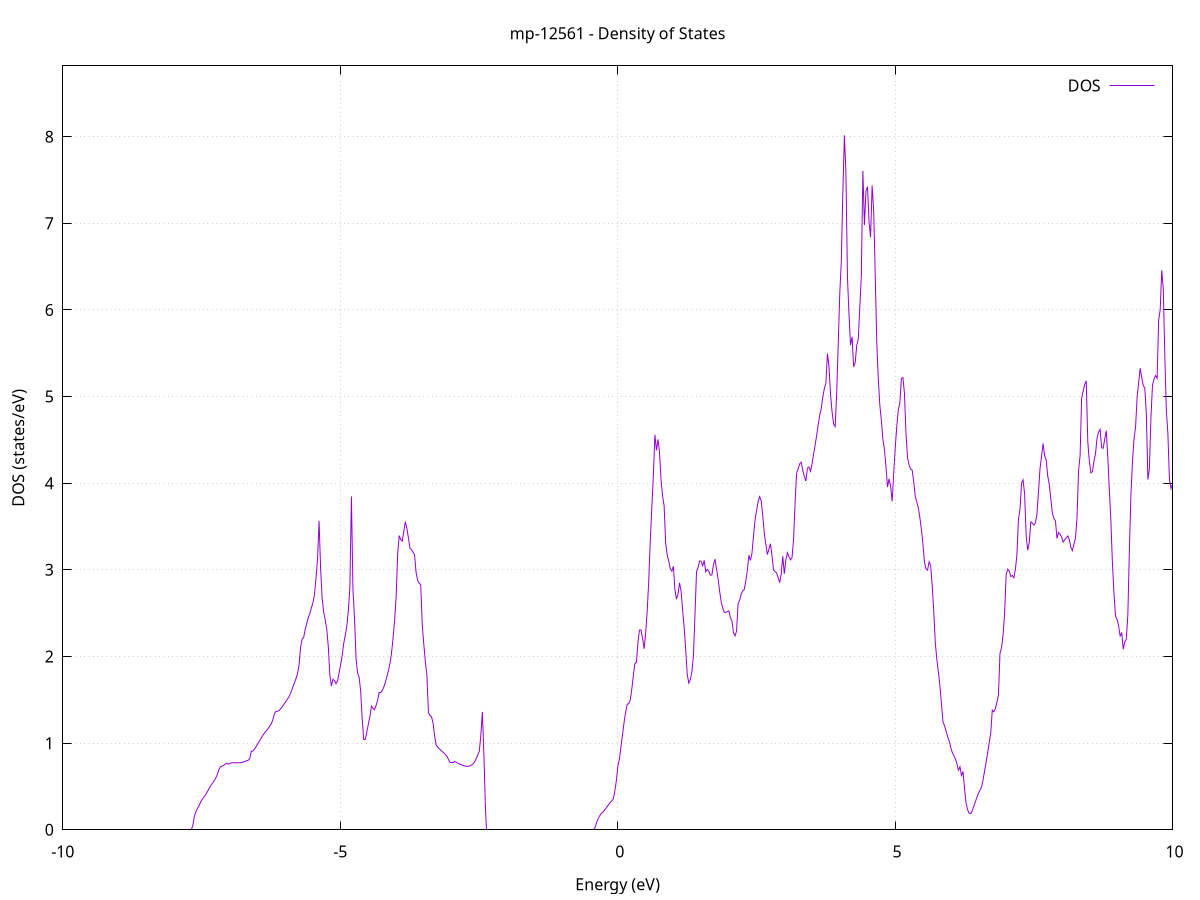 set title 'mp-12561 - Density of States'
set xlabel 'Energy (eV)'
set ylabel 'DOS (states/eV)'
set grid
set xrange [-10:10]
set yrange [0:8.817]
set xzeroaxis lt -1
set terminal png size 800,600
set output 'mp-12561_dos_gnuplot.png'
plot '-' using 1:2 with lines title 'DOS'
-30.897000 0.000000
-30.869300 0.000000
-30.841500 0.000000
-30.813700 0.000000
-30.786000 0.000000
-30.758200 0.000000
-30.730400 0.000000
-30.702700 0.000000
-30.674900 0.000000
-30.647100 0.000000
-30.619400 0.000000
-30.591600 0.000000
-30.563900 0.000000
-30.536100 0.000000
-30.508300 0.000000
-30.480600 0.000000
-30.452800 0.000000
-30.425000 0.000000
-30.397300 0.000000
-30.369500 0.000000
-30.341700 0.000000
-30.314000 0.000000
-30.286200 0.000000
-30.258400 0.000000
-30.230700 0.000000
-30.202900 0.000000
-30.175100 0.000000
-30.147400 0.000000
-30.119600 0.000000
-30.091900 0.000000
-30.064100 0.000000
-30.036300 0.000000
-30.008600 0.000000
-29.980800 0.000000
-29.953000 0.000000
-29.925300 0.000000
-29.897500 0.000000
-29.869700 0.000000
-29.842000 0.000000
-29.814200 0.000000
-29.786400 0.000000
-29.758700 0.000000
-29.730900 0.000000
-29.703100 0.000000
-29.675400 0.000000
-29.647600 0.000000
-29.619900 0.000000
-29.592100 0.000000
-29.564300 0.000000
-29.536600 0.000000
-29.508800 0.000000
-29.481000 0.000000
-29.453300 0.000000
-29.425500 0.000000
-29.397700 0.000000
-29.370000 0.000000
-29.342200 0.000000
-29.314400 0.000000
-29.286700 0.000000
-29.258900 0.000000
-29.231100 0.000000
-29.203400 0.000000
-29.175600 0.000000
-29.147800 0.000000
-29.120100 0.000000
-29.092300 0.000000
-29.064600 0.000000
-29.036800 0.000000
-29.009000 0.000000
-28.981300 0.000000
-28.953500 0.000000
-28.925700 0.000000
-28.898000 0.000000
-28.870200 0.000000
-28.842400 0.000000
-28.814700 0.000000
-28.786900 0.000000
-28.759100 0.000000
-28.731400 0.000000
-28.703600 0.000000
-28.675800 0.000000
-28.648100 0.000000
-28.620300 0.000000
-28.592600 0.000000
-28.564800 0.000000
-28.537000 0.000000
-28.509300 0.000000
-28.481500 0.000000
-28.453700 0.000000
-28.426000 0.000000
-28.398200 0.000000
-28.370400 32.715200
-28.342700 74.365400
-28.314900 27.890900
-28.287100 73.433300
-28.259400 43.591100
-28.231600 28.335400
-28.203800 12.433100
-28.176100 0.000000
-28.148300 0.000000
-28.120600 0.000000
-28.092800 0.000000
-28.065000 0.000000
-28.037300 0.000000
-28.009500 0.000000
-27.981700 0.000000
-27.954000 0.000000
-27.926200 0.000000
-27.898400 0.000000
-27.870700 0.000000
-27.842900 0.000000
-27.815100 0.000000
-27.787400 0.000000
-27.759600 0.000000
-27.731800 0.000000
-27.704100 0.000000
-27.676300 0.000000
-27.648600 0.000000
-27.620800 0.000000
-27.593000 0.000000
-27.565300 0.000000
-27.537500 0.000000
-27.509700 0.000000
-27.482000 0.000000
-27.454200 0.000000
-27.426400 0.000000
-27.398700 0.000000
-27.370900 0.000000
-27.343100 0.000000
-27.315400 0.000000
-27.287600 0.000000
-27.259800 0.000000
-27.232100 0.000000
-27.204300 0.000000
-27.176500 0.000000
-27.148800 0.000000
-27.121000 0.000000
-27.093300 0.000000
-27.065500 0.000000
-27.037700 0.000000
-27.010000 0.000000
-26.982200 0.000000
-26.954400 0.000000
-26.926700 0.000000
-26.898900 0.000000
-26.871100 0.000000
-26.843400 0.000000
-26.815600 0.000000
-26.787800 0.000000
-26.760100 0.000000
-26.732300 0.000000
-26.704500 0.000000
-26.676800 0.000000
-26.649000 0.000000
-26.621300 0.000000
-26.593500 0.000000
-26.565700 0.000000
-26.538000 0.000000
-26.510200 0.000000
-26.482400 0.000000
-26.454700 0.000000
-26.426900 0.000000
-26.399100 0.000000
-26.371400 0.000000
-26.343600 0.000000
-26.315800 0.000000
-26.288100 0.000000
-26.260300 0.000000
-26.232500 0.000000
-26.204800 0.000000
-26.177000 0.000000
-26.149300 0.000000
-26.121500 0.000000
-26.093700 0.000000
-26.066000 0.000000
-26.038200 0.000000
-26.010400 0.000000
-25.982700 0.000000
-25.954900 0.000000
-25.927100 0.000000
-25.899400 0.000000
-25.871600 0.000000
-25.843800 0.000000
-25.816100 0.000000
-25.788300 0.000000
-25.760500 0.000000
-25.732800 0.000000
-25.705000 0.000000
-25.677200 0.000000
-25.649500 0.000000
-25.621700 0.000000
-25.594000 0.000000
-25.566200 0.000000
-25.538400 0.000000
-25.510700 0.000000
-25.482900 0.000000
-25.455100 0.000000
-25.427400 0.000000
-25.399600 0.000000
-25.371800 0.000000
-25.344100 0.000000
-25.316300 0.000000
-25.288500 0.000000
-25.260800 0.000000
-25.233000 0.000000
-25.205200 0.000000
-25.177500 0.000000
-25.149700 0.000000
-25.122000 0.000000
-25.094200 0.000000
-25.066400 0.000000
-25.038700 0.000000
-25.010900 0.000000
-24.983100 0.000000
-24.955400 0.000000
-24.927600 0.000000
-24.899800 0.000000
-24.872100 0.000000
-24.844300 0.000000
-24.816500 0.000000
-24.788800 0.000000
-24.761000 0.000000
-24.733200 0.000000
-24.705500 0.000000
-24.677700 0.000000
-24.650000 0.000000
-24.622200 0.000000
-24.594400 0.000000
-24.566700 0.000000
-24.538900 0.000000
-24.511100 0.000000
-24.483400 0.000000
-24.455600 0.000000
-24.427800 0.000000
-24.400100 0.000000
-24.372300 0.000000
-24.344500 0.000000
-24.316800 0.000000
-24.289000 0.000000
-24.261200 0.000000
-24.233500 0.000000
-24.205700 0.000000
-24.178000 0.000000
-24.150200 0.000000
-24.122400 0.000000
-24.094700 0.000000
-24.066900 0.000000
-24.039100 0.000000
-24.011400 0.000000
-23.983600 0.000000
-23.955800 0.000000
-23.928100 0.000000
-23.900300 0.000000
-23.872500 0.000000
-23.844800 0.000000
-23.817000 0.000000
-23.789200 0.000000
-23.761500 0.000000
-23.733700 0.000000
-23.705900 0.000000
-23.678200 0.000000
-23.650400 0.000000
-23.622700 0.000000
-23.594900 0.000000
-23.567100 0.000000
-23.539400 0.000000
-23.511600 0.000000
-23.483800 0.000000
-23.456100 0.000000
-23.428300 0.000000
-23.400500 0.000000
-23.372800 0.000000
-23.345000 0.000000
-23.317200 0.000000
-23.289500 0.000000
-23.261700 0.000000
-23.233900 0.000000
-23.206200 0.000000
-23.178400 0.000000
-23.150700 0.000000
-23.122900 0.000000
-23.095100 0.000000
-23.067400 0.000000
-23.039600 0.000000
-23.011800 0.000000
-22.984100 0.000000
-22.956300 0.000000
-22.928500 0.000000
-22.900800 0.000000
-22.873000 0.000000
-22.845200 0.000000
-22.817500 0.000000
-22.789700 0.000000
-22.761900 0.000000
-22.734200 0.000000
-22.706400 0.000000
-22.678700 0.000000
-22.650900 0.000000
-22.623100 0.000000
-22.595400 0.000000
-22.567600 0.000000
-22.539800 0.000000
-22.512100 0.000000
-22.484300 0.000000
-22.456500 0.000000
-22.428800 0.000000
-22.401000 0.000000
-22.373200 0.000000
-22.345500 0.000000
-22.317700 0.000000
-22.289900 0.000000
-22.262200 0.000000
-22.234400 0.000000
-22.206700 0.000000
-22.178900 0.000000
-22.151100 0.000000
-22.123400 0.000000
-22.095600 0.000000
-22.067800 0.000000
-22.040100 0.000000
-22.012300 0.000000
-21.984500 0.000000
-21.956800 0.000000
-21.929000 0.000000
-21.901200 0.000000
-21.873500 0.000000
-21.845700 0.000000
-21.817900 0.000000
-21.790200 0.000000
-21.762400 0.000000
-21.734600 0.000000
-21.706900 0.000000
-21.679100 0.000000
-21.651400 0.000000
-21.623600 0.000000
-21.595800 0.000000
-21.568100 0.000000
-21.540300 0.000000
-21.512500 0.000000
-21.484800 0.000000
-21.457000 0.000000
-21.429200 0.000000
-21.401500 0.000000
-21.373700 0.000000
-21.345900 0.000000
-21.318200 0.000000
-21.290400 0.000000
-21.262600 0.000000
-21.234900 0.000000
-21.207100 0.000000
-21.179400 0.000000
-21.151600 0.000000
-21.123800 0.000000
-21.096100 0.000000
-21.068300 0.000000
-21.040500 0.000000
-21.012800 0.000000
-20.985000 0.000000
-20.957200 0.000000
-20.929500 0.000000
-20.901700 0.000000
-20.873900 0.000000
-20.846200 0.000000
-20.818400 0.000000
-20.790600 0.000000
-20.762900 0.000000
-20.735100 0.000000
-20.707400 0.000000
-20.679600 0.000000
-20.651800 0.000000
-20.624100 0.000000
-20.596300 0.000000
-20.568500 0.000000
-20.540800 0.000000
-20.513000 0.000000
-20.485200 0.000000
-20.457500 0.000000
-20.429700 0.000000
-20.401900 0.000000
-20.374200 0.000000
-20.346400 0.000000
-20.318600 0.000000
-20.290900 0.000000
-20.263100 0.000000
-20.235300 0.000000
-20.207600 0.000000
-20.179800 0.000000
-20.152100 0.000000
-20.124300 0.000000
-20.096500 0.000000
-20.068800 0.000000
-20.041000 0.000000
-20.013200 0.000000
-19.985500 0.000000
-19.957700 0.000000
-19.929900 0.000000
-19.902200 0.000000
-19.874400 0.000000
-19.846600 0.000000
-19.818900 0.000000
-19.791100 0.000000
-19.763300 0.000000
-19.735600 0.000000
-19.707800 0.000000
-19.680100 0.000000
-19.652300 0.000000
-19.624500 0.000000
-19.596800 0.000000
-19.569000 0.000000
-19.541200 0.000000
-19.513500 0.000000
-19.485700 0.000000
-19.457900 0.000000
-19.430200 0.000000
-19.402400 0.000000
-19.374600 0.000000
-19.346900 0.000000
-19.319100 0.000000
-19.291300 0.000000
-19.263600 0.000000
-19.235800 0.000000
-19.208100 0.000000
-19.180300 0.000000
-19.152500 0.000000
-19.124800 0.000000
-19.097000 0.000000
-19.069200 0.000000
-19.041500 0.000000
-19.013700 0.000000
-18.985900 0.000000
-18.958200 0.000000
-18.930400 0.000000
-18.902600 0.000000
-18.874900 0.000000
-18.847100 0.000000
-18.819300 0.000000
-18.791600 0.000000
-18.763800 0.000000
-18.736100 0.000000
-18.708300 0.000000
-18.680500 0.000000
-18.652800 0.000000
-18.625000 0.000000
-18.597200 0.000000
-18.569500 0.000000
-18.541700 0.000000
-18.513900 0.000000
-18.486200 0.000000
-18.458400 0.000000
-18.430600 0.000000
-18.402900 0.000000
-18.375100 0.000000
-18.347300 0.000000
-18.319600 0.000000
-18.291800 0.000000
-18.264000 0.000000
-18.236300 0.000000
-18.208500 0.000000
-18.180800 0.000000
-18.153000 0.000000
-18.125200 0.000000
-18.097500 0.000000
-18.069700 0.000000
-18.041900 0.000000
-18.014200 0.000000
-17.986400 0.000000
-17.958600 0.000000
-17.930900 0.000000
-17.903100 0.000000
-17.875300 0.000000
-17.847600 0.000000
-17.819800 0.000000
-17.792000 0.000000
-17.764300 0.000000
-17.736500 0.000000
-17.708800 0.000000
-17.681000 0.000000
-17.653200 0.000000
-17.625500 0.000000
-17.597700 0.000000
-17.569900 0.000000
-17.542200 0.000000
-17.514400 0.000000
-17.486600 0.000000
-17.458900 0.000000
-17.431100 0.000000
-17.403300 0.000000
-17.375600 0.000000
-17.347800 0.000000
-17.320000 0.000000
-17.292300 0.000000
-17.264500 0.000000
-17.236800 0.000000
-17.209000 0.000000
-17.181200 0.000000
-17.153500 0.000000
-17.125700 0.000000
-17.097900 0.000000
-17.070200 0.000000
-17.042400 0.000000
-17.014600 0.000000
-16.986900 0.000000
-16.959100 0.000000
-16.931300 0.000000
-16.903600 0.000000
-16.875800 0.000000
-16.848000 0.000000
-16.820300 0.000000
-16.792500 0.000000
-16.764800 0.000000
-16.737000 0.000000
-16.709200 0.000000
-16.681500 0.000000
-16.653700 0.000000
-16.625900 0.000000
-16.598200 0.000000
-16.570400 0.000000
-16.542600 0.000000
-16.514900 0.000000
-16.487100 0.000000
-16.459300 0.000000
-16.431600 0.000000
-16.403800 0.000000
-16.376000 0.000000
-16.348300 0.000000
-16.320500 0.000000
-16.292700 0.000000
-16.265000 0.000000
-16.237200 0.000000
-16.209500 0.000000
-16.181700 0.000000
-16.153900 0.000000
-16.126200 0.000000
-16.098400 0.000000
-16.070600 0.000000
-16.042900 0.000000
-16.015100 0.000000
-15.987300 0.000000
-15.959600 0.000000
-15.931800 0.000000
-15.904000 0.000000
-15.876300 0.000000
-15.848500 0.000000
-15.820700 0.000000
-15.793000 0.000000
-15.765200 0.000000
-15.737500 0.000000
-15.709700 0.000000
-15.681900 0.000000
-15.654200 0.000000
-15.626400 0.000000
-15.598600 0.000000
-15.570900 0.000000
-15.543100 0.000000
-15.515300 0.000000
-15.487600 0.000000
-15.459800 0.000000
-15.432000 0.000000
-15.404300 0.000000
-15.376500 0.000000
-15.348700 0.000000
-15.321000 0.000000
-15.293200 0.000000
-15.265500 0.000000
-15.237700 0.000000
-15.209900 0.000000
-15.182200 0.000000
-15.154400 0.000000
-15.126600 0.000000
-15.098900 0.000000
-15.071100 0.000000
-15.043300 0.000000
-15.015600 0.000000
-14.987800 0.000000
-14.960000 0.000000
-14.932300 0.000000
-14.904500 0.000000
-14.876700 0.000000
-14.849000 0.000000
-14.821200 0.000000
-14.793400 0.000000
-14.765700 0.000000
-14.737900 0.000000
-14.710200 0.000000
-14.682400 0.000000
-14.654600 0.000000
-14.626900 0.000000
-14.599100 0.000000
-14.571300 0.000000
-14.543600 0.000000
-14.515800 0.000000
-14.488000 0.000000
-14.460300 0.000000
-14.432500 0.000000
-14.404700 0.000000
-14.377000 0.000000
-14.349200 0.000000
-14.321400 0.000000
-14.293700 0.000000
-14.265900 0.000000
-14.238200 0.000000
-14.210400 0.000000
-14.182600 0.000000
-14.154900 0.000000
-14.127100 0.000000
-14.099300 0.000000
-14.071600 0.000000
-14.043800 0.000000
-14.016000 0.000000
-13.988300 0.000000
-13.960500 0.000000
-13.932700 0.000000
-13.905000 0.000000
-13.877200 0.000000
-13.849400 0.000000
-13.821700 0.000000
-13.793900 0.000000
-13.766200 0.000000
-13.738400 0.000000
-13.710600 0.000000
-13.682900 0.000000
-13.655100 0.000000
-13.627300 0.000000
-13.599600 0.000000
-13.571800 0.000000
-13.544000 0.000000
-13.516300 0.000000
-13.488500 0.000000
-13.460700 0.000000
-13.433000 0.000000
-13.405200 0.000000
-13.377400 0.000000
-13.349700 0.000000
-13.321900 0.000000
-13.294200 0.000000
-13.266400 0.000000
-13.238600 0.000000
-13.210900 0.000000
-13.183100 0.000000
-13.155300 0.000000
-13.127600 0.000000
-13.099800 0.000000
-13.072000 0.000000
-13.044300 0.000000
-13.016500 0.000000
-12.988700 0.000000
-12.961000 0.000000
-12.933200 0.000000
-12.905400 0.000000
-12.877700 0.000000
-12.849900 0.000000
-12.822100 0.000000
-12.794400 0.000000
-12.766600 0.000000
-12.738900 0.000000
-12.711100 0.000000
-12.683300 0.000000
-12.655600 0.000000
-12.627800 0.000000
-12.600000 0.000000
-12.572300 0.000000
-12.544500 0.000000
-12.516700 0.000000
-12.489000 0.000000
-12.461200 0.000000
-12.433400 0.000000
-12.405700 0.000000
-12.377900 0.000000
-12.350100 0.000000
-12.322400 0.000000
-12.294600 0.000000
-12.266900 0.000000
-12.239100 0.000000
-12.211300 0.000000
-12.183600 0.000000
-12.155800 0.000000
-12.128000 0.000000
-12.100300 0.000000
-12.072500 0.000000
-12.044700 0.000000
-12.017000 0.000000
-11.989200 0.000000
-11.961400 0.000000
-11.933700 0.000000
-11.905900 0.000000
-11.878100 0.000000
-11.850400 0.000000
-11.822600 0.000000
-11.794900 0.000000
-11.767100 0.000000
-11.739300 0.000000
-11.711600 0.000000
-11.683800 0.000000
-11.656000 0.000000
-11.628300 0.000000
-11.600500 0.000000
-11.572700 0.000000
-11.545000 0.000000
-11.517200 0.000000
-11.489400 0.000000
-11.461700 0.000000
-11.433900 0.000000
-11.406100 0.000000
-11.378400 0.000000
-11.350600 0.000000
-11.322900 0.000000
-11.295100 0.000000
-11.267300 0.000000
-11.239600 0.000000
-11.211800 0.000000
-11.184000 0.000000
-11.156300 0.000000
-11.128500 0.000000
-11.100700 0.000000
-11.073000 0.000000
-11.045200 0.000000
-11.017400 0.000000
-10.989700 0.000000
-10.961900 0.000000
-10.934100 0.000000
-10.906400 0.000000
-10.878600 0.000000
-10.850800 0.000000
-10.823100 0.000000
-10.795300 0.000000
-10.767600 0.000000
-10.739800 0.000000
-10.712000 0.000000
-10.684300 0.000000
-10.656500 0.000000
-10.628700 0.000000
-10.601000 0.000000
-10.573200 0.000000
-10.545400 0.000000
-10.517700 0.000000
-10.489900 0.000000
-10.462100 0.000000
-10.434400 0.000000
-10.406600 0.000000
-10.378800 0.000000
-10.351100 0.000000
-10.323300 0.000000
-10.295600 0.000000
-10.267800 0.000000
-10.240000 0.000000
-10.212300 0.000000
-10.184500 0.000000
-10.156700 0.000000
-10.129000 0.000000
-10.101200 0.000000
-10.073400 0.000000
-10.045700 0.000000
-10.017900 0.000000
-9.990100 0.000000
-9.962400 0.000000
-9.934600 0.000000
-9.906800 0.000000
-9.879100 0.000000
-9.851300 0.000000
-9.823600 0.000000
-9.795800 0.000000
-9.768000 0.000000
-9.740300 0.000000
-9.712500 0.000000
-9.684700 0.000000
-9.657000 0.000000
-9.629200 0.000000
-9.601400 0.000000
-9.573700 0.000000
-9.545900 0.000000
-9.518100 0.000000
-9.490400 0.000000
-9.462600 0.000000
-9.434800 0.000000
-9.407100 0.000000
-9.379300 0.000000
-9.351500 0.000000
-9.323800 0.000000
-9.296000 0.000000
-9.268300 0.000000
-9.240500 0.000000
-9.212700 0.000000
-9.185000 0.000000
-9.157200 0.000000
-9.129400 0.000000
-9.101700 0.000000
-9.073900 0.000000
-9.046100 0.000000
-9.018400 0.000000
-8.990600 0.000000
-8.962800 0.000000
-8.935100 0.000000
-8.907300 0.000000
-8.879500 0.000000
-8.851800 0.000000
-8.824000 0.000000
-8.796300 0.000000
-8.768500 0.000000
-8.740700 0.000000
-8.713000 0.000000
-8.685200 0.000000
-8.657400 0.000000
-8.629700 0.000000
-8.601900 0.000000
-8.574100 0.000000
-8.546400 0.000000
-8.518600 0.000000
-8.490800 0.000000
-8.463100 0.000000
-8.435300 0.000000
-8.407500 0.000000
-8.379800 0.000000
-8.352000 0.000000
-8.324300 0.000000
-8.296500 0.000000
-8.268700 0.000000
-8.241000 0.000000
-8.213200 0.000000
-8.185400 0.000000
-8.157700 0.000000
-8.129900 0.000000
-8.102100 0.000000
-8.074400 0.000000
-8.046600 0.000000
-8.018800 0.000000
-7.991100 0.000000
-7.963300 0.000000
-7.935500 0.000000
-7.907800 0.000000
-7.880000 0.000000
-7.852300 0.000000
-7.824500 0.000000
-7.796700 0.000000
-7.769000 0.000000
-7.741200 0.000000
-7.713400 0.000000
-7.685700 0.001100
-7.657900 0.044600
-7.630100 0.151600
-7.602400 0.208000
-7.574600 0.243400
-7.546800 0.276500
-7.519100 0.314300
-7.491300 0.347500
-7.463500 0.371000
-7.435800 0.396700
-7.408000 0.424600
-7.380200 0.456300
-7.352500 0.488700
-7.324700 0.517600
-7.297000 0.542000
-7.269200 0.570000
-7.241400 0.599700
-7.213700 0.639700
-7.185900 0.693700
-7.158100 0.727800
-7.130400 0.736000
-7.102600 0.742600
-7.074800 0.755700
-7.047100 0.769400
-7.019300 0.757200
-6.991500 0.764100
-6.963800 0.771800
-6.936000 0.773900
-6.908200 0.773000
-6.880500 0.772100
-6.852700 0.772800
-6.825000 0.773800
-6.797200 0.774900
-6.769400 0.777200
-6.741700 0.784000
-6.713900 0.790500
-6.686100 0.796400
-6.658400 0.801300
-6.630600 0.821400
-6.602800 0.907800
-6.575100 0.907400
-6.547300 0.931100
-6.519500 0.956300
-6.491800 0.985800
-6.464000 1.015500
-6.436200 1.044900
-6.408500 1.075300
-6.380700 1.101900
-6.353000 1.127100
-6.325200 1.147700
-6.297400 1.171700
-6.269700 1.197900
-6.241900 1.223100
-6.214100 1.271000
-6.186400 1.336400
-6.158600 1.367300
-6.130800 1.367200
-6.103100 1.375300
-6.075300 1.394800
-6.047500 1.417800
-6.019800 1.443900
-5.992000 1.469900
-5.964200 1.496000
-5.936500 1.523000
-5.908700 1.553400
-5.881000 1.597600
-5.853200 1.649200
-5.825400 1.696800
-5.797700 1.743200
-5.769900 1.804000
-5.742100 1.899500
-5.714400 2.106000
-5.686600 2.202100
-5.658800 2.220300
-5.631100 2.313800
-5.603300 2.381600
-5.575500 2.450500
-5.547800 2.493300
-5.520000 2.562400
-5.492200 2.617000
-5.464500 2.712100
-5.436700 2.902000
-5.408900 3.122900
-5.381200 3.566300
-5.353400 3.011400
-5.325700 2.672000
-5.297900 2.512600
-5.270100 2.420900
-5.242400 2.315000
-5.214600 2.111800
-5.186800 1.785200
-5.159100 1.658700
-5.131300 1.737200
-5.103500 1.721000
-5.075800 1.686100
-5.048000 1.718100
-5.020200 1.813800
-4.992500 1.903800
-4.964700 2.010700
-4.936900 2.151800
-4.909200 2.245700
-4.881400 2.346600
-4.853700 2.526200
-4.825900 2.799700
-4.798100 3.847700
-4.770400 2.769800
-4.742600 2.448500
-4.714800 1.976000
-4.687100 1.809300
-4.659300 1.759400
-4.631500 1.601800
-4.603800 1.277300
-4.576000 1.041800
-4.548200 1.042000
-4.520500 1.129400
-4.492700 1.221800
-4.464900 1.307800
-4.437200 1.426300
-4.409400 1.401300
-4.381700 1.385000
-4.353900 1.435200
-4.326100 1.493200
-4.298400 1.584900
-4.270600 1.584500
-4.242800 1.607900
-4.215100 1.645700
-4.187300 1.701900
-4.159500 1.764600
-4.131800 1.836700
-4.104000 1.916700
-4.076200 2.035900
-4.048500 2.206500
-4.020700 2.410200
-3.992900 2.679000
-3.965200 3.177400
-3.937400 3.395400
-3.909600 3.348600
-3.881900 3.333300
-3.854100 3.443100
-3.826400 3.556800
-3.798600 3.478100
-3.770800 3.369100
-3.743100 3.250400
-3.715300 3.232600
-3.687500 3.204500
-3.659800 3.171400
-3.632000 2.966600
-3.604200 2.875900
-3.576500 2.844000
-3.548700 2.828700
-3.520900 2.354600
-3.493200 2.137800
-3.465400 1.940500
-3.437600 1.780300
-3.409900 1.349000
-3.382100 1.318900
-3.354400 1.305000
-3.326600 1.228100
-3.298800 1.083300
-3.271100 0.977700
-3.243300 0.953100
-3.215500 0.936000
-3.187800 0.919300
-3.160000 0.902700
-3.132200 0.886200
-3.104500 0.869800
-3.076700 0.847700
-3.048900 0.811000
-3.021200 0.776800
-2.993400 0.776500
-2.965600 0.776200
-2.937900 0.789300
-2.910100 0.779100
-2.882400 0.769300
-2.854600 0.760400
-2.826800 0.752300
-2.799100 0.745200
-2.771300 0.738600
-2.743500 0.735000
-2.715800 0.732000
-2.688000 0.732700
-2.660200 0.739000
-2.632500 0.748400
-2.604700 0.761300
-2.576900 0.784300
-2.549200 0.822400
-2.521400 0.863300
-2.493600 0.904200
-2.465900 1.090000
-2.438100 1.359700
-2.410400 0.861000
-2.382600 0.250900
-2.354800 0.000000
-2.327100 0.000000
-2.299300 0.000000
-2.271500 0.000000
-2.243800 0.000000
-2.216000 0.000000
-2.188200 0.000000
-2.160500 0.000000
-2.132700 0.000000
-2.104900 0.000000
-2.077200 0.000000
-2.049400 0.000000
-2.021600 0.000000
-1.993900 0.000000
-1.966100 0.000000
-1.938300 0.000000
-1.910600 0.000000
-1.882800 0.000000
-1.855100 0.000000
-1.827300 0.000000
-1.799500 0.000000
-1.771800 0.000000
-1.744000 0.000000
-1.716200 0.000000
-1.688500 0.000000
-1.660700 0.000000
-1.632900 0.000000
-1.605200 0.000000
-1.577400 0.000000
-1.549600 0.000000
-1.521900 0.000000
-1.494100 0.000000
-1.466300 0.000000
-1.438600 0.000000
-1.410800 0.000000
-1.383100 0.000000
-1.355300 0.000000
-1.327500 0.000000
-1.299800 0.000000
-1.272000 0.000000
-1.244200 0.000000
-1.216500 0.000000
-1.188700 0.000000
-1.160900 0.000000
-1.133200 0.000000
-1.105400 0.000000
-1.077600 0.000000
-1.049900 0.000000
-1.022100 0.000000
-0.994300 0.000000
-0.966600 0.000000
-0.938800 0.000000
-0.911100 0.000000
-0.883300 0.000000
-0.855500 0.000000
-0.827800 0.000000
-0.800000 0.000000
-0.772200 0.000000
-0.744500 0.000000
-0.716700 0.000000
-0.688900 0.000000
-0.661200 0.000000
-0.633400 0.000000
-0.605600 0.000000
-0.577900 0.000000
-0.550100 0.000000
-0.522300 0.000000
-0.494600 0.000000
-0.466800 0.000000
-0.439100 0.000000
-0.411300 0.019300
-0.383500 0.075400
-0.355800 0.121300
-0.328000 0.157200
-0.300200 0.182400
-0.272500 0.197900
-0.244700 0.219600
-0.216900 0.243100
-0.189200 0.268100
-0.161400 0.292400
-0.133600 0.313900
-0.105900 0.333800
-0.078100 0.356500
-0.050300 0.448600
-0.022600 0.569400
0.005200 0.737500
0.033000 0.820800
0.060700 0.967200
0.088500 1.103900
0.116200 1.240100
0.144000 1.357100
0.171800 1.450500
0.199500 1.454300
0.227300 1.498000
0.255100 1.623100
0.282800 1.779100
0.310600 1.920100
0.338400 1.933100
0.366100 2.164200
0.393900 2.305500
0.421700 2.305300
0.449400 2.209600
0.477200 2.089100
0.505000 2.270200
0.532700 2.523300
0.560500 2.873700
0.588200 3.338100
0.616000 3.724500
0.643800 4.087200
0.671500 4.560200
0.699300 4.379500
0.727100 4.506200
0.754800 4.354300
0.782600 4.029500
0.810400 3.852500
0.838100 3.735200
0.865900 3.304600
0.893700 3.169400
0.921400 3.098400
0.949200 3.012900
0.977000 2.984900
1.004700 3.040300
1.032500 2.771100
1.060200 2.661000
1.088000 2.722300
1.115800 2.849300
1.143500 2.755200
1.171300 2.534600
1.199100 2.336100
1.226800 2.072100
1.254600 1.792200
1.282400 1.692500
1.310100 1.734400
1.337900 1.823500
1.365700 2.004900
1.393400 2.475500
1.421200 2.975300
1.449000 3.029500
1.476700 3.102600
1.504500 3.098000
1.532300 3.047200
1.560000 3.108500
1.587800 2.978500
1.615500 3.005300
1.643300 2.982500
1.671100 2.939200
1.698800 2.939800
1.726600 3.056200
1.754400 3.123400
1.782100 3.009400
1.809900 2.898400
1.837700 2.755300
1.865400 2.635800
1.893200 2.559100
1.921000 2.509800
1.948700 2.508800
1.976500 2.518700
2.004300 2.525800
2.032000 2.449400
2.059800 2.410800
2.087500 2.275000
2.115300 2.237700
2.143100 2.293700
2.170800 2.611200
2.198600 2.648700
2.226400 2.721000
2.254100 2.757800
2.281900 2.773300
2.309700 2.874700
2.337400 2.992200
2.365200 3.169200
2.393000 3.107900
2.420700 3.191900
2.448500 3.390900
2.476300 3.576700
2.504000 3.686500
2.531800 3.787200
2.559500 3.845200
2.587300 3.797600
2.615100 3.625500
2.642800 3.427100
2.670600 3.294500
2.698400 3.176700
2.726100 3.238600
2.753900 3.301800
2.781700 3.165500
2.809400 2.999000
2.837200 2.979400
2.865000 2.965500
2.892700 2.910200
2.920500 2.853000
2.948300 2.952900
2.976000 3.158000
3.003800 2.954600
3.031500 3.116500
3.059300 3.199100
3.087100 3.152400
3.114800 3.115500
3.142600 3.140300
3.170400 3.348300
3.198100 3.783400
3.225900 4.117400
3.253700 4.166700
3.281400 4.225800
3.309200 4.242800
3.337000 4.148600
3.364700 4.078400
3.392500 4.024900
3.420300 4.174500
3.448000 4.186400
3.475800 4.136700
3.503600 4.223000
3.531300 4.337700
3.559100 4.441400
3.586800 4.550400
3.614600 4.676000
3.642400 4.790900
3.670100 4.864100
3.697900 4.997800
3.725700 5.094100
3.753400 5.155300
3.781200 5.496000
3.809000 5.348600
3.836700 5.026900
3.864500 4.822400
3.892300 4.683900
3.920000 4.653300
3.947800 5.035500
3.975600 5.605300
4.003300 6.190200
4.031100 6.559600
4.058800 7.359300
4.086600 8.015000
4.114400 7.584100
4.142100 6.373700
4.169900 5.943500
4.197700 5.594100
4.225400 5.689900
4.253200 5.343400
4.281000 5.390400
4.308700 5.590600
4.336500 5.658100
4.364300 6.028800
4.392000 6.401400
4.419800 7.606100
4.447600 6.979500
4.475300 7.368400
4.503100 7.422800
4.530800 7.020400
4.558600 6.837400
4.586400 7.436800
4.614100 7.150700
4.641900 6.416900
4.669700 5.636600
4.697400 5.204700
4.725200 4.901900
4.753000 4.727000
4.780700 4.505900
4.808500 4.388800
4.836300 4.186800
4.864000 3.955400
4.891800 4.050600
4.919600 3.966400
4.947300 3.790800
4.975100 4.111800
5.002800 4.407200
5.030600 4.655500
5.058400 4.850100
5.086100 4.923900
5.113900 5.206500
5.141700 5.218400
5.169400 5.034900
5.197200 4.561800
5.225000 4.296300
5.252700 4.210100
5.280500 4.161900
5.308300 4.151500
5.336000 4.016300
5.363800 3.847100
5.391600 3.780500
5.419300 3.716200
5.447100 3.601700
5.474900 3.464900
5.502600 3.295600
5.530400 3.081600
5.558100 3.012200
5.585900 2.997000
5.613700 3.093200
5.641400 3.053000
5.669200 2.815500
5.697000 2.526200
5.724700 2.160600
5.752500 1.968100
5.780300 1.820600
5.808000 1.664500
5.835800 1.455400
5.863600 1.244000
5.891300 1.200000
5.919100 1.140500
5.946900 1.073200
5.974600 1.025300
6.002400 0.952700
6.030100 0.892900
6.057900 0.860700
6.085700 0.818200
6.113400 0.766800
6.141200 0.687500
6.169000 0.727600
6.196700 0.626600
6.224500 0.673200
6.252300 0.473700
6.280000 0.307900
6.307800 0.228700
6.335600 0.190600
6.363300 0.186700
6.391100 0.219200
6.418900 0.270500
6.446600 0.321100
6.474400 0.372700
6.502100 0.420000
6.529900 0.456500
6.557700 0.492800
6.585400 0.572600
6.613200 0.680500
6.641000 0.782500
6.668700 0.887600
6.696500 1.006700
6.724300 1.113600
6.752000 1.381900
6.779800 1.362500
6.807600 1.396700
6.835300 1.472500
6.863100 1.554400
6.890900 2.037000
6.918600 2.102100
6.946400 2.249400
6.974100 2.494800
7.001900 2.946200
7.029700 3.007700
7.057400 2.987500
7.085200 2.923000
7.113000 2.935100
7.140700 2.908200
7.168500 3.004300
7.196300 3.175300
7.224000 3.589900
7.251800 3.699400
7.279600 4.002500
7.307300 4.038100
7.335100 3.874400
7.362900 3.390200
7.390600 3.227100
7.418400 3.313100
7.446200 3.553600
7.473900 3.540500
7.501700 3.517600
7.529400 3.543400
7.557200 3.644100
7.585000 3.906200
7.612700 4.173100
7.640500 4.315600
7.668300 4.458500
7.696000 4.314500
7.723800 4.268000
7.751600 4.081400
7.779300 3.990400
7.807100 3.816800
7.834900 3.657400
7.862600 3.592700
7.890400 3.565200
7.918200 3.362800
7.945900 3.431200
7.973700 3.410400
8.001400 3.381800
8.029200 3.320500
8.057000 3.346500
8.084700 3.366900
8.112500 3.391100
8.140300 3.350000
8.168000 3.261400
8.195800 3.222900
8.223600 3.297500
8.251300 3.368000
8.279100 3.601400
8.306900 4.145100
8.334600 4.318000
8.362400 4.975900
8.390200 5.066600
8.417900 5.139900
8.445700 5.181000
8.473400 4.476300
8.501200 4.255700
8.529000 4.120500
8.556700 4.132700
8.584500 4.252600
8.612300 4.340600
8.640000 4.520900
8.667800 4.591400
8.695600 4.619900
8.723300 4.407800
8.751100 4.404500
8.778900 4.511100
8.806600 4.606100
8.834400 4.292300
8.862200 3.920900
8.889900 3.558800
8.917700 3.065900
8.945500 2.733200
8.973200 2.462600
9.001000 2.429800
9.028700 2.355500
9.056500 2.231900
9.084300 2.278100
9.112000 2.083900
9.139800 2.168800
9.167600 2.198600
9.195300 2.480700
9.223100 3.234700
9.250900 3.869900
9.278600 4.244600
9.306400 4.513000
9.334200 4.647000
9.361900 4.983700
9.389700 5.159400
9.417500 5.327700
9.445200 5.219400
9.473000 5.125100
9.500700 5.101100
9.528500 4.799700
9.556300 4.042100
9.584000 4.172700
9.611800 4.764200
9.639600 5.131200
9.667300 5.203400
9.695100 5.243000
9.722900 5.212200
9.750600 5.879900
9.778400 6.004200
9.806200 6.458200
9.833900 6.246200
9.861700 5.467400
9.889500 4.834600
9.917200 4.572200
9.945000 4.043000
9.972700 3.940000
10.000500 3.986700
10.028300 4.174400
10.056000 4.034000
10.083800 4.104600
10.111600 4.066800
10.139300 4.442900
10.167100 4.367600
10.194900 4.271200
10.222600 4.112700
10.250400 3.881400
10.278200 3.535800
10.305900 3.237400
10.333700 2.996200
10.361500 2.665300
10.389200 2.283500
10.417000 2.021300
10.444700 1.986400
10.472500 2.061100
10.500300 2.232300
10.528000 2.715300
10.555800 2.963100
10.583600 3.338300
10.611300 3.840400
10.639100 4.116000
10.666900 4.218500
10.694600 4.271500
10.722400 4.155200
10.750200 4.038200
10.777900 3.910400
10.805700 4.046200
10.833500 4.326000
10.861200 4.702000
10.889000 4.903400
10.916800 4.682600
10.944500 4.512500
10.972300 4.472600
11.000000 4.631400
11.027800 4.988100
11.055600 4.839100
11.083300 4.725900
11.111100 4.645700
11.138900 4.614300
11.166600 4.706400
11.194400 4.793900
11.222200 4.917200
11.249900 4.941500
11.277700 4.892900
11.305500 5.053400
11.333200 4.974300
11.361000 4.861400
11.388800 4.609300
11.416500 3.653000
11.444300 3.383300
11.472000 3.467300
11.499800 3.530700
11.527600 4.407100
11.555300 5.209100
11.583100 6.069800
11.610900 6.201800
11.638600 5.789400
11.666400 6.021300
11.694200 6.527700
11.721900 6.021800
11.749700 5.083700
11.777500 4.418800
11.805200 4.043300
11.833000 4.114600
11.860800 4.484700
11.888500 5.421000
11.916300 5.665900
11.944000 5.468700
11.971800 5.689300
11.999600 6.095300
12.027300 6.820400
12.055100 5.983700
12.082900 4.891200
12.110600 3.975900
12.138400 3.380300
12.166200 2.734300
12.193900 2.277200
12.221700 2.108000
12.249500 2.056800
12.277200 2.313600
12.305000 2.972400
12.332800 3.415000
12.360500 3.422700
12.388300 3.331400
12.416000 3.133000
12.443800 3.026400
12.471600 2.989600
12.499300 2.950000
12.527100 2.801700
12.554900 2.751700
12.582600 2.640800
12.610400 2.550000
12.638200 2.606400
12.665900 2.587800
12.693700 2.583100
12.721500 2.556800
12.749200 2.616600
12.777000 2.792100
12.804800 2.850000
12.832500 2.744900
12.860300 2.689600
12.888100 2.770300
12.915800 2.809200
12.943600 2.879700
12.971300 2.915000
12.999100 2.915500
13.026900 2.866200
13.054600 2.793000
13.082400 2.626100
13.110200 2.548900
13.137900 2.521000
13.165700 2.505500
13.193500 2.542700
13.221200 2.596200
13.249000 2.722000
13.276800 2.787900
13.304500 2.810800
13.332300 2.746400
13.360100 2.786300
13.387800 2.791700
13.415600 2.675400
13.443300 2.654900
13.471100 2.418000
13.498900 2.265700
13.526600 2.005700
13.554400 1.792800
13.582200 1.594500
13.609900 1.454700
13.637700 1.361800
13.665500 1.335700
13.693200 1.344100
13.721000 1.418800
13.748800 1.422100
13.776500 1.530300
13.804300 1.636300
13.832100 1.796700
13.859800 1.843500
13.887600 1.888900
13.915300 1.931900
13.943100 1.998200
13.970900 1.974600
13.998600 1.907700
14.026400 1.841900
14.054200 1.797500
14.081900 1.758300
14.109700 1.781900
14.137500 1.827200
14.165200 1.888800
14.193000 1.902600
14.220800 1.976000
14.248500 2.060000
14.276300 2.163600
14.304100 2.280400
14.331800 2.472200
14.359600 2.608800
14.387400 2.641100
14.415100 2.725200
14.442900 2.791900
14.470600 2.856500
14.498400 2.952700
14.526200 3.053500
14.553900 3.110500
14.581700 3.210700
14.609500 3.375700
14.637200 3.523000
14.665000 3.439900
14.692800 3.178400
14.720500 3.089300
14.748300 2.943000
14.776100 2.847300
14.803800 2.849500
14.831600 2.896800
14.859400 3.006300
14.887100 3.197500
14.914900 3.411800
14.942600 3.559500
14.970400 3.477900
14.998200 3.516200
15.025900 3.709500
15.053700 3.567500
15.081500 3.696300
15.109200 3.621200
15.137000 3.508400
15.164800 3.353300
15.192500 3.303500
15.220300 3.231500
15.248100 3.154800
15.275800 3.138700
15.303600 3.165000
15.331400 3.179500
15.359100 3.226700
15.386900 3.319500
15.414600 3.393200
15.442400 3.436400
15.470200 3.578400
15.497900 3.673200
15.525700 3.831200
15.553500 3.960700
15.581200 3.976200
15.609000 3.928200
15.636800 3.876900
15.664500 3.855400
15.692300 3.741500
15.720100 3.762200
15.747800 3.893900
15.775600 4.066600
15.803400 4.159600
15.831100 4.205500
15.858900 4.081700
15.886600 3.929700
15.914400 3.811100
15.942200 3.749000
15.969900 3.725500
15.997700 3.887500
16.025500 3.944300
16.053200 3.954200
16.081000 3.829800
16.108800 3.857700
16.136500 3.873700
16.164300 3.936300
16.192100 4.068800
16.219800 3.914500
16.247600 3.755000
16.275400 3.698600
16.303100 3.809400
16.330900 3.906500
16.358700 4.090500
16.386400 4.208600
16.414200 4.277800
16.441900 4.307900
16.469700 4.289100
16.497500 4.286700
16.525200 4.223700
16.553000 4.161300
16.580800 4.009000
16.608500 3.814100
16.636300 3.599500
16.664100 3.324100
16.691800 3.308100
16.719600 3.457900
16.747400 3.366000
16.775100 3.242000
16.802900 3.240100
16.830700 3.500500
16.858400 3.821600
16.886200 4.050600
16.913900 4.131200
16.941700 4.430300
16.969500 4.364500
16.997200 4.467800
17.025000 4.528200
17.052800 4.493000
17.080500 4.167600
17.108300 3.985600
17.136100 3.846200
17.163800 3.607600
17.191600 3.337200
17.219400 3.110600
17.247100 3.000900
17.274900 2.978900
17.302700 2.967000
17.330400 2.979100
17.358200 3.075100
17.385900 3.256300
17.413700 3.379800
17.441500 3.428600
17.469200 3.226300
17.497000 3.139600
17.524800 3.087700
17.552500 3.285900
17.580300 3.059500
17.608100 3.091300
17.635800 3.213300
17.663600 3.377800
17.691400 3.510000
17.719100 3.622100
17.746900 3.784000
17.774700 4.215300
17.802400 4.231900
17.830200 4.481000
17.857900 4.218200
17.885700 3.923500
17.913500 3.760600
17.941200 3.674700
17.969000 3.601400
17.996800 3.456000
18.024500 3.486100
18.052300 3.580500
18.080100 3.509000
18.107800 3.392300
18.135600 3.170500
18.163400 2.963400
18.191100 2.804000
18.218900 2.709900
18.246700 2.647000
18.274400 2.746300
18.302200 2.969800
18.330000 3.141700
18.357700 3.454100
18.385500 3.928100
18.413200 4.723100
18.441000 5.680400
18.468800 6.825600
18.496500 8.051800
18.524300 11.297600
18.552100 46.906000
18.579800 9.236900
18.607600 7.313700
18.635400 6.067700
18.663100 5.234900
18.690900 4.642200
18.718700 4.203600
18.746400 3.982700
18.774200 3.889800
18.802000 3.755300
18.829700 3.979400
18.857500 3.784200
18.885200 3.643900
18.913000 3.590100
18.940800 3.563300
18.968500 3.599200
18.996300 3.627700
19.024100 3.629800
19.051800 3.696800
19.079600 3.699200
19.107400 3.571100
19.135100 3.512400
19.162900 3.477400
19.190700 3.429700
19.218400 3.383700
19.246200 3.417500
19.274000 3.499100
19.301700 3.545500
19.329500 3.567200
19.357200 3.654400
19.385000 3.645500
19.412800 3.686300
19.440500 3.689300
19.468300 3.487000
19.496100 3.493600
19.523800 3.684200
19.551600 3.579700
19.579400 3.535200
19.607100 3.544700
19.634900 3.528400
19.662700 3.469800
19.690400 3.398800
19.718200 3.289600
19.746000 3.302000
19.773700 3.394200
19.801500 3.512200
19.829300 3.577600
19.857000 3.660500
19.884800 3.700700
19.912500 3.676200
19.940300 3.633200
19.968100 3.686100
19.995800 3.984000
20.023600 4.094800
20.051400 4.001700
20.079100 3.887200
20.106900 3.702700
20.134700 3.564000
20.162400 3.375600
20.190200 3.199200
20.218000 3.047000
20.245700 2.938000
20.273500 2.870500
20.301300 2.811500
20.329000 2.650400
20.356800 2.402800
20.384500 2.196500
20.412300 2.144400
20.440100 2.109900
20.467800 2.062200
20.495600 2.040000
20.523400 2.047600
20.551100 2.070300
20.578900 2.038800
20.606700 1.926700
20.634400 1.818500
20.662200 1.722700
20.690000 1.665600
20.717700 1.641700
20.745500 1.635300
20.773300 1.630900
20.801000 1.614500
20.828800 1.610500
20.856500 1.637100
20.884300 1.624800
20.912100 1.534400
20.939800 1.419000
20.967600 1.319400
20.995400 1.199200
21.023100 1.093400
21.050900 1.034600
21.078700 1.003700
21.106400 0.972300
21.134200 0.937900
21.162000 0.894900
21.189700 0.837600
21.217500 0.784800
21.245300 0.747100
21.273000 0.723600
21.300800 0.707600
21.328500 0.817500
21.356300 0.796600
21.384100 0.779400
21.411800 0.739100
21.439600 0.664600
21.467400 0.603400
21.495100 0.549300
21.522900 0.499700
21.550700 0.461400
21.578400 0.433700
21.606200 0.411100
21.634000 0.360400
21.661700 0.332200
21.689500 0.296700
21.717300 0.271100
21.745000 0.254600
21.772800 0.235200
21.800600 0.211100
21.828300 0.182200
21.856100 0.148900
21.883800 0.116500
21.911600 0.091500
21.939400 0.072200
21.967100 0.054600
21.994900 0.038300
22.022700 0.023200
22.050400 0.010800
22.078200 0.003000
22.106000 0.000000
22.133700 0.000000
22.161500 0.000000
22.189300 0.000000
22.217000 0.000000
22.244800 0.000000
22.272600 0.000000
22.300300 0.000000
22.328100 0.000000
22.355800 0.000000
22.383600 0.000000
22.411400 0.000000
22.439100 0.000000
22.466900 0.000000
22.494700 0.000000
22.522400 0.000000
22.550200 0.000000
22.578000 0.000000
22.605700 0.000000
22.633500 0.000000
22.661300 0.000000
22.689000 0.000000
22.716800 0.000000
22.744600 0.000000
22.772300 0.000000
22.800100 0.000000
22.827800 0.000000
22.855600 0.000000
22.883400 0.000000
22.911100 0.000000
22.938900 0.000000
22.966700 0.000000
22.994400 0.000000
23.022200 0.000000
23.050000 0.000000
23.077700 0.000000
23.105500 0.000000
23.133300 0.000000
23.161000 0.000000
23.188800 0.000000
23.216600 0.000000
23.244300 0.000000
23.272100 0.000000
23.299800 0.000000
23.327600 0.000000
23.355400 0.000000
23.383100 0.000000
23.410900 0.000000
23.438700 0.000000
23.466400 0.000000
23.494200 0.000000
23.522000 0.000000
23.549700 0.000000
23.577500 0.000000
23.605300 0.000000
23.633000 0.000000
23.660800 0.000000
23.688600 0.000000
23.716300 0.000000
23.744100 0.000000
23.771900 0.000000
23.799600 0.000000
23.827400 0.000000
23.855100 0.000000
23.882900 0.000000
23.910700 0.000000
23.938400 0.000000
23.966200 0.000000
23.994000 0.000000
24.021700 0.000000
24.049500 0.000000
24.077300 0.000000
24.105000 0.000000
24.132800 0.000000
24.160600 0.000000
24.188300 0.000000
24.216100 0.000000
24.243900 0.000000
24.271600 0.000000
24.299400 0.000000
24.327100 0.000000
24.354900 0.000000
24.382700 0.000000
24.410400 0.000000
24.438200 0.000000
24.466000 0.000000
24.493700 0.000000
24.521500 0.000000
24.549300 0.000000
24.577000 0.000000
24.604800 0.000000
24.632600 0.000000
e
